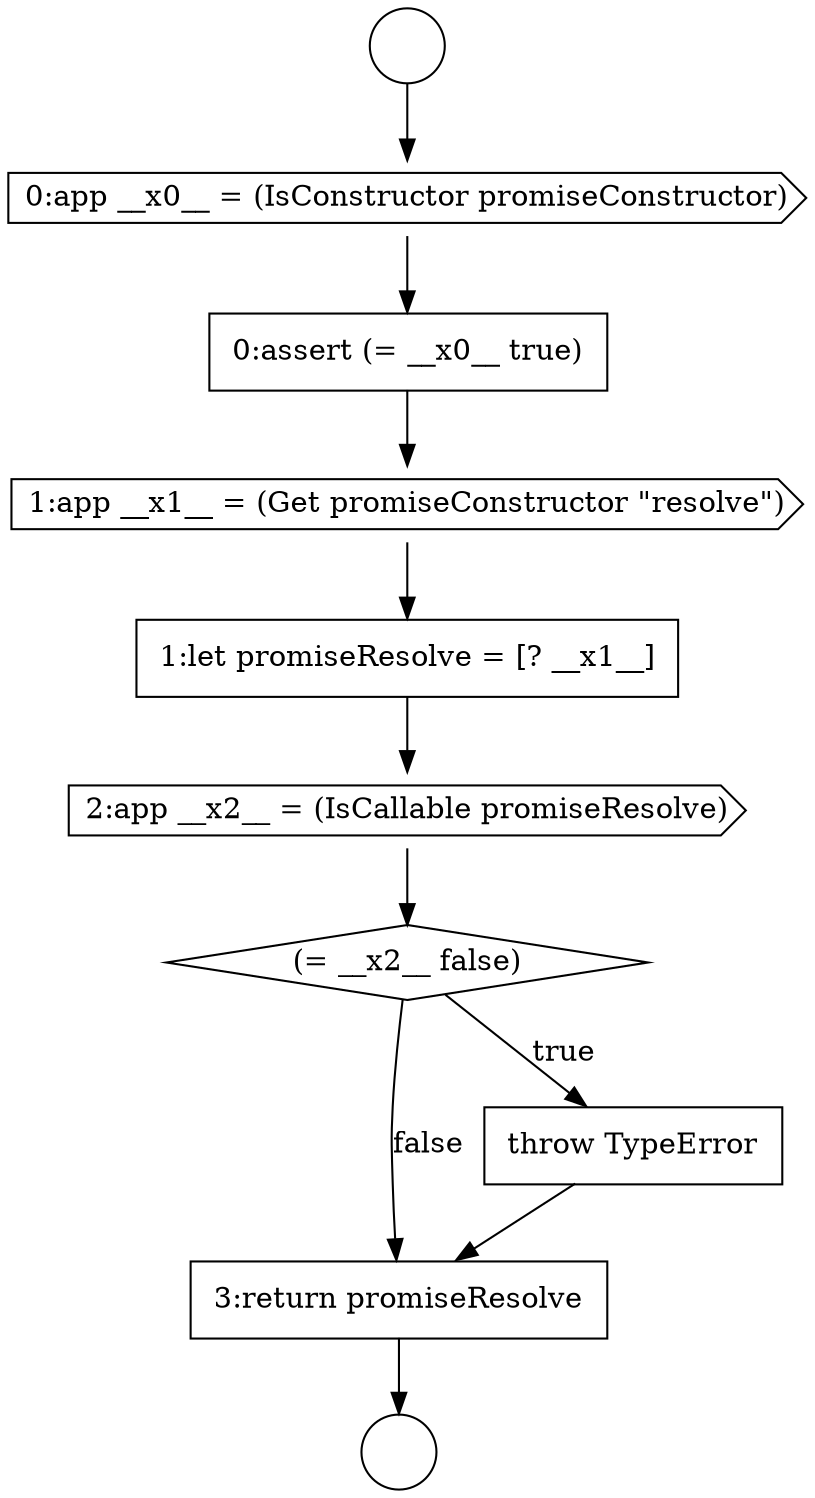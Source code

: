 digraph {
  node18678 [shape=cds, label=<<font color="black">2:app __x2__ = (IsCallable promiseResolve)</font>> color="black" fillcolor="white" style=filled]
  node18674 [shape=cds, label=<<font color="black">0:app __x0__ = (IsConstructor promiseConstructor)</font>> color="black" fillcolor="white" style=filled]
  node18681 [shape=none, margin=0, label=<<font color="black">
    <table border="0" cellborder="1" cellspacing="0" cellpadding="10">
      <tr><td align="left">3:return promiseResolve</td></tr>
    </table>
  </font>> color="black" fillcolor="white" style=filled]
  node18673 [shape=circle label=" " color="black" fillcolor="white" style=filled]
  node18677 [shape=none, margin=0, label=<<font color="black">
    <table border="0" cellborder="1" cellspacing="0" cellpadding="10">
      <tr><td align="left">1:let promiseResolve = [? __x1__]</td></tr>
    </table>
  </font>> color="black" fillcolor="white" style=filled]
  node18672 [shape=circle label=" " color="black" fillcolor="white" style=filled]
  node18680 [shape=none, margin=0, label=<<font color="black">
    <table border="0" cellborder="1" cellspacing="0" cellpadding="10">
      <tr><td align="left">throw TypeError</td></tr>
    </table>
  </font>> color="black" fillcolor="white" style=filled]
  node18676 [shape=cds, label=<<font color="black">1:app __x1__ = (Get promiseConstructor &quot;resolve&quot;)</font>> color="black" fillcolor="white" style=filled]
  node18679 [shape=diamond, label=<<font color="black">(= __x2__ false)</font>> color="black" fillcolor="white" style=filled]
  node18675 [shape=none, margin=0, label=<<font color="black">
    <table border="0" cellborder="1" cellspacing="0" cellpadding="10">
      <tr><td align="left">0:assert (= __x0__ true)</td></tr>
    </table>
  </font>> color="black" fillcolor="white" style=filled]
  node18674 -> node18675 [ color="black"]
  node18680 -> node18681 [ color="black"]
  node18676 -> node18677 [ color="black"]
  node18678 -> node18679 [ color="black"]
  node18675 -> node18676 [ color="black"]
  node18672 -> node18674 [ color="black"]
  node18681 -> node18673 [ color="black"]
  node18677 -> node18678 [ color="black"]
  node18679 -> node18680 [label=<<font color="black">true</font>> color="black"]
  node18679 -> node18681 [label=<<font color="black">false</font>> color="black"]
}
